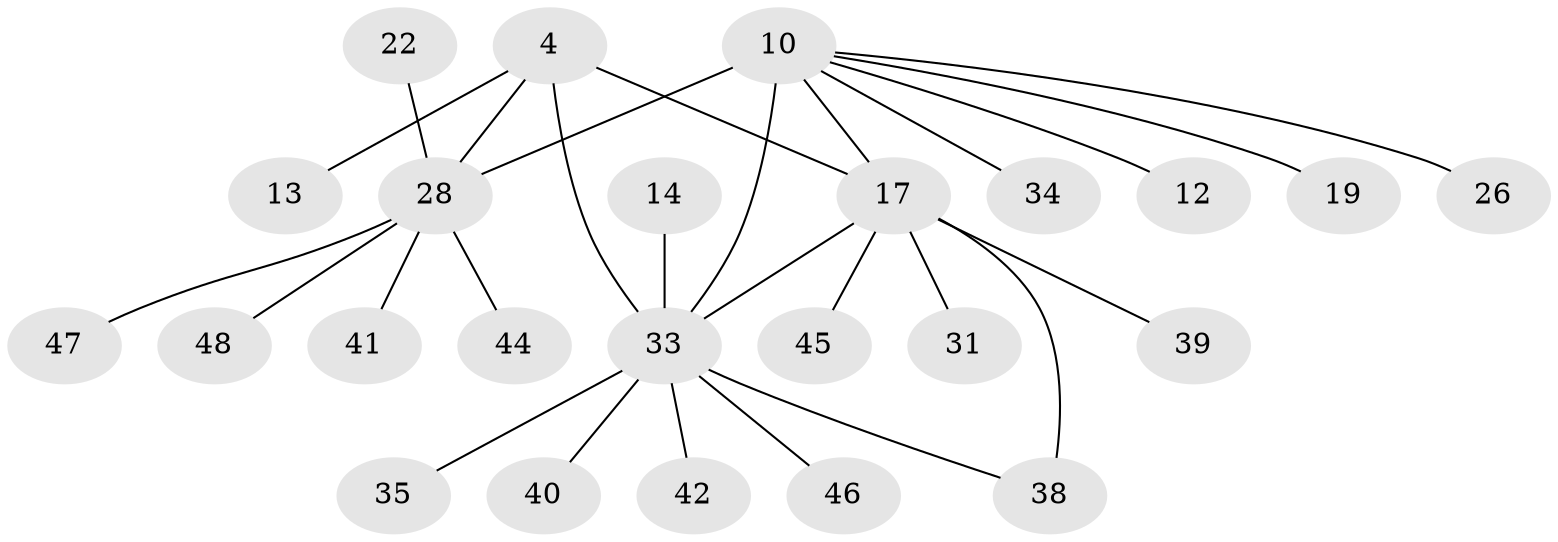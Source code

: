 // original degree distribution, {4: 0.10416666666666667, 6: 0.041666666666666664, 5: 0.041666666666666664, 7: 0.041666666666666664, 3: 0.0625, 9: 0.020833333333333332, 2: 0.1875, 1: 0.5}
// Generated by graph-tools (version 1.1) at 2025/55/03/09/25 04:55:11]
// undirected, 24 vertices, 27 edges
graph export_dot {
graph [start="1"]
  node [color=gray90,style=filled];
  4 [super="+1"];
  10 [super="+9"];
  12 [super="+11"];
  13;
  14;
  17 [super="+16+6"];
  19;
  22;
  26 [super="+25"];
  28 [super="+20"];
  31;
  33 [super="+3+7"];
  34 [super="+32"];
  35 [super="+21"];
  38;
  39 [super="+29"];
  40;
  41;
  42;
  44;
  45 [super="+24"];
  46;
  47 [super="+43"];
  48;
  4 -- 13;
  4 -- 33 [weight=3];
  4 -- 28;
  4 -- 17 [weight=2];
  10 -- 28 [weight=4];
  10 -- 33 [weight=2];
  10 -- 19;
  10 -- 12;
  10 -- 26;
  10 -- 34;
  10 -- 17;
  14 -- 33;
  17 -- 33;
  17 -- 38;
  17 -- 39;
  17 -- 45;
  17 -- 31;
  22 -- 28;
  28 -- 41;
  28 -- 44;
  28 -- 48;
  28 -- 47;
  33 -- 46;
  33 -- 42;
  33 -- 40;
  33 -- 38;
  33 -- 35;
}
